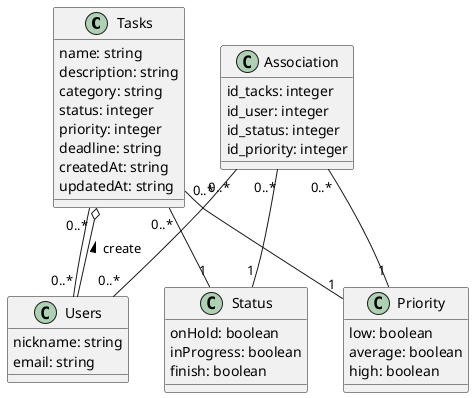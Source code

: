 @startuml

class Tasks {
    name: string
    description: string
    category: string
    status: integer
    priority: integer
    deadline: string
    createdAt: string
    updatedAt: string
}

class Users {
    nickname: string
    email: string
}

class Status {
    onHold: boolean
    inProgress: boolean
    finish: boolean
}

class Priority {
    low: boolean
    average: boolean
    high: boolean
}

class Association {
    id_tacks: integer
    id_user: integer
    id_status: integer
    id_priority: integer
}

Users --o Tasks : create >
Tasks "0..*"--"0..*" Users
Tasks "0..*"--"1" Status
Tasks "0..*"--"1" Priority
Association "0..*"--"0..*" Users
Association "0..*"--"1" Status
Association "0..*"--"1" Priority


@enduml